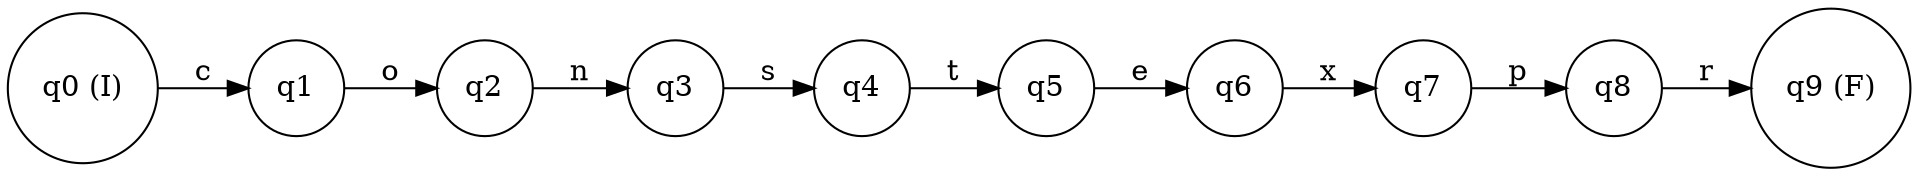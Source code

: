 digraph finite_state_machine {
rankdir=LR;
node [shape = circle];
q0 [label="q0 (I)"];
q1 [label="q1"];
q2 [label="q2"];
q3 [label="q3"];
q4 [label="q4"];
q5 [label="q5"];
q6 [label="q6"];
q7 [label="q7"];
q8 [label="q8"];
q9 [label="q9 (F)"];
q0 -> q1 [label="c"];
q1 -> q2 [label="o"];
q2 -> q3 [label="n"];
q3 -> q4 [label="s"];
q4 -> q5 [label="t"];
q5 -> q6 [label="e"];
q6 -> q7 [label="x"];
q7 -> q8 [label="p"];
q8 -> q9 [label="r"];
}